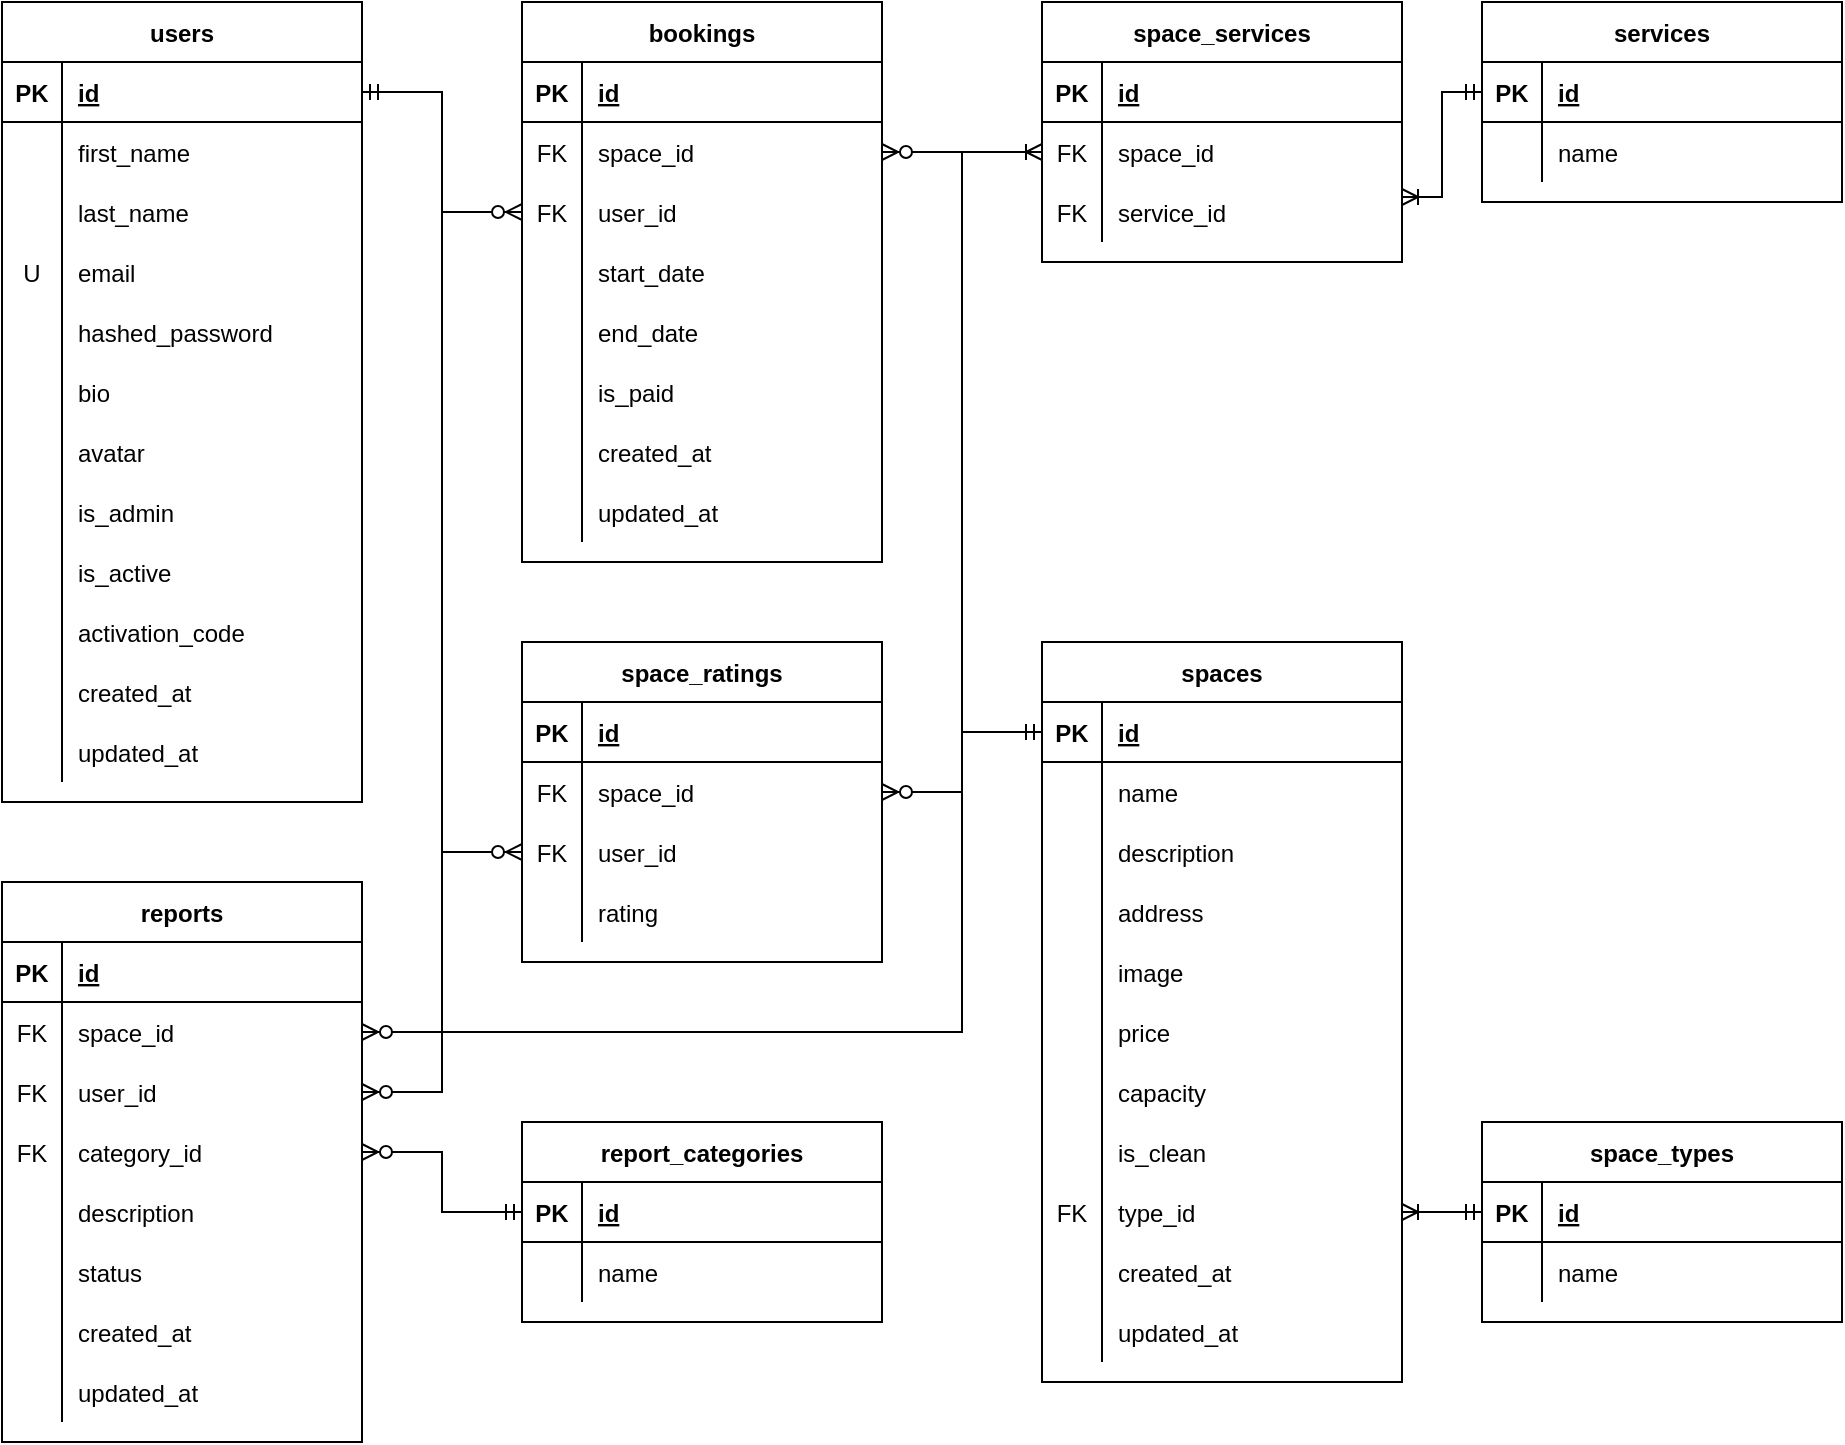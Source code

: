 <mxfile version="19.0.3" type="device"><diagram id="W8VwfFhUARO6W_YkyyQa" name="Page-1"><mxGraphModel dx="1807" dy="702" grid="0" gridSize="10" guides="1" tooltips="1" connect="1" arrows="1" fold="1" page="0" pageScale="1" pageWidth="827" pageHeight="1169" math="0" shadow="0"><root><mxCell id="0"/><mxCell id="1" parent="0"/><mxCell id="1G4AAWYp7uSMqjTAaEYT-1" value="users" style="shape=table;startSize=30;container=1;collapsible=1;childLayout=tableLayout;fixedRows=1;rowLines=0;fontStyle=1;align=center;resizeLast=1;" parent="1" vertex="1"><mxGeometry x="-140" width="180" height="400" as="geometry"/></mxCell><mxCell id="1G4AAWYp7uSMqjTAaEYT-2" value="" style="shape=tableRow;horizontal=0;startSize=0;swimlaneHead=0;swimlaneBody=0;fillColor=none;collapsible=0;dropTarget=0;points=[[0,0.5],[1,0.5]];portConstraint=eastwest;top=0;left=0;right=0;bottom=1;" parent="1G4AAWYp7uSMqjTAaEYT-1" vertex="1"><mxGeometry y="30" width="180" height="30" as="geometry"/></mxCell><mxCell id="1G4AAWYp7uSMqjTAaEYT-3" value="PK" style="shape=partialRectangle;connectable=0;fillColor=none;top=0;left=0;bottom=0;right=0;fontStyle=1;overflow=hidden;" parent="1G4AAWYp7uSMqjTAaEYT-2" vertex="1"><mxGeometry width="30" height="30" as="geometry"><mxRectangle width="30" height="30" as="alternateBounds"/></mxGeometry></mxCell><mxCell id="1G4AAWYp7uSMqjTAaEYT-4" value="id" style="shape=partialRectangle;connectable=0;fillColor=none;top=0;left=0;bottom=0;right=0;align=left;spacingLeft=6;fontStyle=5;overflow=hidden;" parent="1G4AAWYp7uSMqjTAaEYT-2" vertex="1"><mxGeometry x="30" width="150" height="30" as="geometry"><mxRectangle width="150" height="30" as="alternateBounds"/></mxGeometry></mxCell><mxCell id="1G4AAWYp7uSMqjTAaEYT-5" value="" style="shape=tableRow;horizontal=0;startSize=0;swimlaneHead=0;swimlaneBody=0;fillColor=none;collapsible=0;dropTarget=0;points=[[0,0.5],[1,0.5]];portConstraint=eastwest;top=0;left=0;right=0;bottom=0;" parent="1G4AAWYp7uSMqjTAaEYT-1" vertex="1"><mxGeometry y="60" width="180" height="30" as="geometry"/></mxCell><mxCell id="1G4AAWYp7uSMqjTAaEYT-6" value="" style="shape=partialRectangle;connectable=0;fillColor=none;top=0;left=0;bottom=0;right=0;editable=1;overflow=hidden;" parent="1G4AAWYp7uSMqjTAaEYT-5" vertex="1"><mxGeometry width="30" height="30" as="geometry"><mxRectangle width="30" height="30" as="alternateBounds"/></mxGeometry></mxCell><mxCell id="1G4AAWYp7uSMqjTAaEYT-7" value="first_name" style="shape=partialRectangle;connectable=0;fillColor=none;top=0;left=0;bottom=0;right=0;align=left;spacingLeft=6;overflow=hidden;" parent="1G4AAWYp7uSMqjTAaEYT-5" vertex="1"><mxGeometry x="30" width="150" height="30" as="geometry"><mxRectangle width="150" height="30" as="alternateBounds"/></mxGeometry></mxCell><mxCell id="1G4AAWYp7uSMqjTAaEYT-11" value="" style="shape=tableRow;horizontal=0;startSize=0;swimlaneHead=0;swimlaneBody=0;fillColor=none;collapsible=0;dropTarget=0;points=[[0,0.5],[1,0.5]];portConstraint=eastwest;top=0;left=0;right=0;bottom=0;" parent="1G4AAWYp7uSMqjTAaEYT-1" vertex="1"><mxGeometry y="90" width="180" height="30" as="geometry"/></mxCell><mxCell id="1G4AAWYp7uSMqjTAaEYT-12" value="" style="shape=partialRectangle;connectable=0;fillColor=none;top=0;left=0;bottom=0;right=0;editable=1;overflow=hidden;" parent="1G4AAWYp7uSMqjTAaEYT-11" vertex="1"><mxGeometry width="30" height="30" as="geometry"><mxRectangle width="30" height="30" as="alternateBounds"/></mxGeometry></mxCell><mxCell id="1G4AAWYp7uSMqjTAaEYT-13" value="last_name" style="shape=partialRectangle;connectable=0;fillColor=none;top=0;left=0;bottom=0;right=0;align=left;spacingLeft=6;overflow=hidden;" parent="1G4AAWYp7uSMqjTAaEYT-11" vertex="1"><mxGeometry x="30" width="150" height="30" as="geometry"><mxRectangle width="150" height="30" as="alternateBounds"/></mxGeometry></mxCell><mxCell id="1G4AAWYp7uSMqjTAaEYT-14" value="" style="shape=tableRow;horizontal=0;startSize=0;swimlaneHead=0;swimlaneBody=0;fillColor=none;collapsible=0;dropTarget=0;points=[[0,0.5],[1,0.5]];portConstraint=eastwest;top=0;left=0;right=0;bottom=0;" parent="1G4AAWYp7uSMqjTAaEYT-1" vertex="1"><mxGeometry y="120" width="180" height="30" as="geometry"/></mxCell><mxCell id="1G4AAWYp7uSMqjTAaEYT-15" value="U" style="shape=partialRectangle;connectable=0;fillColor=none;top=0;left=0;bottom=0;right=0;editable=1;overflow=hidden;" parent="1G4AAWYp7uSMqjTAaEYT-14" vertex="1"><mxGeometry width="30" height="30" as="geometry"><mxRectangle width="30" height="30" as="alternateBounds"/></mxGeometry></mxCell><mxCell id="1G4AAWYp7uSMqjTAaEYT-16" value="email" style="shape=partialRectangle;connectable=0;fillColor=none;top=0;left=0;bottom=0;right=0;align=left;spacingLeft=6;overflow=hidden;" parent="1G4AAWYp7uSMqjTAaEYT-14" vertex="1"><mxGeometry x="30" width="150" height="30" as="geometry"><mxRectangle width="150" height="30" as="alternateBounds"/></mxGeometry></mxCell><mxCell id="1G4AAWYp7uSMqjTAaEYT-17" value="" style="shape=tableRow;horizontal=0;startSize=0;swimlaneHead=0;swimlaneBody=0;fillColor=none;collapsible=0;dropTarget=0;points=[[0,0.5],[1,0.5]];portConstraint=eastwest;top=0;left=0;right=0;bottom=0;" parent="1G4AAWYp7uSMqjTAaEYT-1" vertex="1"><mxGeometry y="150" width="180" height="30" as="geometry"/></mxCell><mxCell id="1G4AAWYp7uSMqjTAaEYT-18" value="" style="shape=partialRectangle;connectable=0;fillColor=none;top=0;left=0;bottom=0;right=0;editable=1;overflow=hidden;" parent="1G4AAWYp7uSMqjTAaEYT-17" vertex="1"><mxGeometry width="30" height="30" as="geometry"><mxRectangle width="30" height="30" as="alternateBounds"/></mxGeometry></mxCell><mxCell id="1G4AAWYp7uSMqjTAaEYT-19" value="hashed_password" style="shape=partialRectangle;connectable=0;fillColor=none;top=0;left=0;bottom=0;right=0;align=left;spacingLeft=6;overflow=hidden;" parent="1G4AAWYp7uSMqjTAaEYT-17" vertex="1"><mxGeometry x="30" width="150" height="30" as="geometry"><mxRectangle width="150" height="30" as="alternateBounds"/></mxGeometry></mxCell><mxCell id="1G4AAWYp7uSMqjTAaEYT-20" value="" style="shape=tableRow;horizontal=0;startSize=0;swimlaneHead=0;swimlaneBody=0;fillColor=none;collapsible=0;dropTarget=0;points=[[0,0.5],[1,0.5]];portConstraint=eastwest;top=0;left=0;right=0;bottom=0;" parent="1G4AAWYp7uSMqjTAaEYT-1" vertex="1"><mxGeometry y="180" width="180" height="30" as="geometry"/></mxCell><mxCell id="1G4AAWYp7uSMqjTAaEYT-21" value="" style="shape=partialRectangle;connectable=0;fillColor=none;top=0;left=0;bottom=0;right=0;editable=1;overflow=hidden;" parent="1G4AAWYp7uSMqjTAaEYT-20" vertex="1"><mxGeometry width="30" height="30" as="geometry"><mxRectangle width="30" height="30" as="alternateBounds"/></mxGeometry></mxCell><mxCell id="1G4AAWYp7uSMqjTAaEYT-22" value="bio" style="shape=partialRectangle;connectable=0;fillColor=none;top=0;left=0;bottom=0;right=0;align=left;spacingLeft=6;overflow=hidden;" parent="1G4AAWYp7uSMqjTAaEYT-20" vertex="1"><mxGeometry x="30" width="150" height="30" as="geometry"><mxRectangle width="150" height="30" as="alternateBounds"/></mxGeometry></mxCell><mxCell id="1G4AAWYp7uSMqjTAaEYT-23" value="" style="shape=tableRow;horizontal=0;startSize=0;swimlaneHead=0;swimlaneBody=0;fillColor=none;collapsible=0;dropTarget=0;points=[[0,0.5],[1,0.5]];portConstraint=eastwest;top=0;left=0;right=0;bottom=0;" parent="1G4AAWYp7uSMqjTAaEYT-1" vertex="1"><mxGeometry y="210" width="180" height="30" as="geometry"/></mxCell><mxCell id="1G4AAWYp7uSMqjTAaEYT-24" value="" style="shape=partialRectangle;connectable=0;fillColor=none;top=0;left=0;bottom=0;right=0;editable=1;overflow=hidden;" parent="1G4AAWYp7uSMqjTAaEYT-23" vertex="1"><mxGeometry width="30" height="30" as="geometry"><mxRectangle width="30" height="30" as="alternateBounds"/></mxGeometry></mxCell><mxCell id="1G4AAWYp7uSMqjTAaEYT-25" value="avatar" style="shape=partialRectangle;connectable=0;fillColor=none;top=0;left=0;bottom=0;right=0;align=left;spacingLeft=6;overflow=hidden;" parent="1G4AAWYp7uSMqjTAaEYT-23" vertex="1"><mxGeometry x="30" width="150" height="30" as="geometry"><mxRectangle width="150" height="30" as="alternateBounds"/></mxGeometry></mxCell><mxCell id="1G4AAWYp7uSMqjTAaEYT-118" value="" style="shape=tableRow;horizontal=0;startSize=0;swimlaneHead=0;swimlaneBody=0;fillColor=none;collapsible=0;dropTarget=0;points=[[0,0.5],[1,0.5]];portConstraint=eastwest;top=0;left=0;right=0;bottom=0;" parent="1G4AAWYp7uSMqjTAaEYT-1" vertex="1"><mxGeometry y="240" width="180" height="30" as="geometry"/></mxCell><mxCell id="1G4AAWYp7uSMqjTAaEYT-119" value="" style="shape=partialRectangle;connectable=0;fillColor=none;top=0;left=0;bottom=0;right=0;editable=1;overflow=hidden;" parent="1G4AAWYp7uSMqjTAaEYT-118" vertex="1"><mxGeometry width="30" height="30" as="geometry"><mxRectangle width="30" height="30" as="alternateBounds"/></mxGeometry></mxCell><mxCell id="1G4AAWYp7uSMqjTAaEYT-120" value="is_admin" style="shape=partialRectangle;connectable=0;fillColor=none;top=0;left=0;bottom=0;right=0;align=left;spacingLeft=6;overflow=hidden;" parent="1G4AAWYp7uSMqjTAaEYT-118" vertex="1"><mxGeometry x="30" width="150" height="30" as="geometry"><mxRectangle width="150" height="30" as="alternateBounds"/></mxGeometry></mxCell><mxCell id="1G4AAWYp7uSMqjTAaEYT-121" value="" style="shape=tableRow;horizontal=0;startSize=0;swimlaneHead=0;swimlaneBody=0;fillColor=none;collapsible=0;dropTarget=0;points=[[0,0.5],[1,0.5]];portConstraint=eastwest;top=0;left=0;right=0;bottom=0;" parent="1G4AAWYp7uSMqjTAaEYT-1" vertex="1"><mxGeometry y="270" width="180" height="30" as="geometry"/></mxCell><mxCell id="1G4AAWYp7uSMqjTAaEYT-122" value="" style="shape=partialRectangle;connectable=0;fillColor=none;top=0;left=0;bottom=0;right=0;editable=1;overflow=hidden;" parent="1G4AAWYp7uSMqjTAaEYT-121" vertex="1"><mxGeometry width="30" height="30" as="geometry"><mxRectangle width="30" height="30" as="alternateBounds"/></mxGeometry></mxCell><mxCell id="1G4AAWYp7uSMqjTAaEYT-123" value="is_active" style="shape=partialRectangle;connectable=0;fillColor=none;top=0;left=0;bottom=0;right=0;align=left;spacingLeft=6;overflow=hidden;" parent="1G4AAWYp7uSMqjTAaEYT-121" vertex="1"><mxGeometry x="30" width="150" height="30" as="geometry"><mxRectangle width="150" height="30" as="alternateBounds"/></mxGeometry></mxCell><mxCell id="y5X-wG-_gIHncSsxzhuH-1" value="" style="shape=tableRow;horizontal=0;startSize=0;swimlaneHead=0;swimlaneBody=0;fillColor=none;collapsible=0;dropTarget=0;points=[[0,0.5],[1,0.5]];portConstraint=eastwest;top=0;left=0;right=0;bottom=0;" parent="1G4AAWYp7uSMqjTAaEYT-1" vertex="1"><mxGeometry y="300" width="180" height="30" as="geometry"/></mxCell><mxCell id="y5X-wG-_gIHncSsxzhuH-2" value="" style="shape=partialRectangle;connectable=0;fillColor=none;top=0;left=0;bottom=0;right=0;editable=1;overflow=hidden;" parent="y5X-wG-_gIHncSsxzhuH-1" vertex="1"><mxGeometry width="30" height="30" as="geometry"><mxRectangle width="30" height="30" as="alternateBounds"/></mxGeometry></mxCell><mxCell id="y5X-wG-_gIHncSsxzhuH-3" value="activation_code" style="shape=partialRectangle;connectable=0;fillColor=none;top=0;left=0;bottom=0;right=0;align=left;spacingLeft=6;overflow=hidden;" parent="y5X-wG-_gIHncSsxzhuH-1" vertex="1"><mxGeometry x="30" width="150" height="30" as="geometry"><mxRectangle width="150" height="30" as="alternateBounds"/></mxGeometry></mxCell><mxCell id="y5X-wG-_gIHncSsxzhuH-4" value="" style="shape=tableRow;horizontal=0;startSize=0;swimlaneHead=0;swimlaneBody=0;fillColor=none;collapsible=0;dropTarget=0;points=[[0,0.5],[1,0.5]];portConstraint=eastwest;top=0;left=0;right=0;bottom=0;" parent="1G4AAWYp7uSMqjTAaEYT-1" vertex="1"><mxGeometry y="330" width="180" height="30" as="geometry"/></mxCell><mxCell id="y5X-wG-_gIHncSsxzhuH-5" value="" style="shape=partialRectangle;connectable=0;fillColor=none;top=0;left=0;bottom=0;right=0;editable=1;overflow=hidden;" parent="y5X-wG-_gIHncSsxzhuH-4" vertex="1"><mxGeometry width="30" height="30" as="geometry"><mxRectangle width="30" height="30" as="alternateBounds"/></mxGeometry></mxCell><mxCell id="y5X-wG-_gIHncSsxzhuH-6" value="created_at" style="shape=partialRectangle;connectable=0;fillColor=none;top=0;left=0;bottom=0;right=0;align=left;spacingLeft=6;overflow=hidden;" parent="y5X-wG-_gIHncSsxzhuH-4" vertex="1"><mxGeometry x="30" width="150" height="30" as="geometry"><mxRectangle width="150" height="30" as="alternateBounds"/></mxGeometry></mxCell><mxCell id="y5X-wG-_gIHncSsxzhuH-7" value="" style="shape=tableRow;horizontal=0;startSize=0;swimlaneHead=0;swimlaneBody=0;fillColor=none;collapsible=0;dropTarget=0;points=[[0,0.5],[1,0.5]];portConstraint=eastwest;top=0;left=0;right=0;bottom=0;" parent="1G4AAWYp7uSMqjTAaEYT-1" vertex="1"><mxGeometry y="360" width="180" height="30" as="geometry"/></mxCell><mxCell id="y5X-wG-_gIHncSsxzhuH-8" value="" style="shape=partialRectangle;connectable=0;fillColor=none;top=0;left=0;bottom=0;right=0;editable=1;overflow=hidden;" parent="y5X-wG-_gIHncSsxzhuH-7" vertex="1"><mxGeometry width="30" height="30" as="geometry"><mxRectangle width="30" height="30" as="alternateBounds"/></mxGeometry></mxCell><mxCell id="y5X-wG-_gIHncSsxzhuH-9" value="updated_at" style="shape=partialRectangle;connectable=0;fillColor=none;top=0;left=0;bottom=0;right=0;align=left;spacingLeft=6;overflow=hidden;" parent="y5X-wG-_gIHncSsxzhuH-7" vertex="1"><mxGeometry x="30" width="150" height="30" as="geometry"><mxRectangle width="150" height="30" as="alternateBounds"/></mxGeometry></mxCell><mxCell id="1G4AAWYp7uSMqjTAaEYT-26" value="spaces" style="shape=table;startSize=30;container=1;collapsible=1;childLayout=tableLayout;fixedRows=1;rowLines=0;fontStyle=1;align=center;resizeLast=1;" parent="1" vertex="1"><mxGeometry x="380" y="320" width="180" height="370" as="geometry"/></mxCell><mxCell id="1G4AAWYp7uSMqjTAaEYT-27" value="" style="shape=tableRow;horizontal=0;startSize=0;swimlaneHead=0;swimlaneBody=0;fillColor=none;collapsible=0;dropTarget=0;points=[[0,0.5],[1,0.5]];portConstraint=eastwest;top=0;left=0;right=0;bottom=1;" parent="1G4AAWYp7uSMqjTAaEYT-26" vertex="1"><mxGeometry y="30" width="180" height="30" as="geometry"/></mxCell><mxCell id="1G4AAWYp7uSMqjTAaEYT-28" value="PK" style="shape=partialRectangle;connectable=0;fillColor=none;top=0;left=0;bottom=0;right=0;fontStyle=1;overflow=hidden;" parent="1G4AAWYp7uSMqjTAaEYT-27" vertex="1"><mxGeometry width="30" height="30" as="geometry"><mxRectangle width="30" height="30" as="alternateBounds"/></mxGeometry></mxCell><mxCell id="1G4AAWYp7uSMqjTAaEYT-29" value="id" style="shape=partialRectangle;connectable=0;fillColor=none;top=0;left=0;bottom=0;right=0;align=left;spacingLeft=6;fontStyle=5;overflow=hidden;" parent="1G4AAWYp7uSMqjTAaEYT-27" vertex="1"><mxGeometry x="30" width="150" height="30" as="geometry"><mxRectangle width="150" height="30" as="alternateBounds"/></mxGeometry></mxCell><mxCell id="1G4AAWYp7uSMqjTAaEYT-30" value="" style="shape=tableRow;horizontal=0;startSize=0;swimlaneHead=0;swimlaneBody=0;fillColor=none;collapsible=0;dropTarget=0;points=[[0,0.5],[1,0.5]];portConstraint=eastwest;top=0;left=0;right=0;bottom=0;" parent="1G4AAWYp7uSMqjTAaEYT-26" vertex="1"><mxGeometry y="60" width="180" height="30" as="geometry"/></mxCell><mxCell id="1G4AAWYp7uSMqjTAaEYT-31" value="" style="shape=partialRectangle;connectable=0;fillColor=none;top=0;left=0;bottom=0;right=0;editable=1;overflow=hidden;" parent="1G4AAWYp7uSMqjTAaEYT-30" vertex="1"><mxGeometry width="30" height="30" as="geometry"><mxRectangle width="30" height="30" as="alternateBounds"/></mxGeometry></mxCell><mxCell id="1G4AAWYp7uSMqjTAaEYT-32" value="name" style="shape=partialRectangle;connectable=0;fillColor=none;top=0;left=0;bottom=0;right=0;align=left;spacingLeft=6;overflow=hidden;" parent="1G4AAWYp7uSMqjTAaEYT-30" vertex="1"><mxGeometry x="30" width="150" height="30" as="geometry"><mxRectangle width="150" height="30" as="alternateBounds"/></mxGeometry></mxCell><mxCell id="1G4AAWYp7uSMqjTAaEYT-127" value="" style="shape=tableRow;horizontal=0;startSize=0;swimlaneHead=0;swimlaneBody=0;fillColor=none;collapsible=0;dropTarget=0;points=[[0,0.5],[1,0.5]];portConstraint=eastwest;top=0;left=0;right=0;bottom=0;" parent="1G4AAWYp7uSMqjTAaEYT-26" vertex="1"><mxGeometry y="90" width="180" height="30" as="geometry"/></mxCell><mxCell id="1G4AAWYp7uSMqjTAaEYT-128" value="" style="shape=partialRectangle;connectable=0;fillColor=none;top=0;left=0;bottom=0;right=0;editable=1;overflow=hidden;" parent="1G4AAWYp7uSMqjTAaEYT-127" vertex="1"><mxGeometry width="30" height="30" as="geometry"><mxRectangle width="30" height="30" as="alternateBounds"/></mxGeometry></mxCell><mxCell id="1G4AAWYp7uSMqjTAaEYT-129" value="description" style="shape=partialRectangle;connectable=0;fillColor=none;top=0;left=0;bottom=0;right=0;align=left;spacingLeft=6;overflow=hidden;" parent="1G4AAWYp7uSMqjTAaEYT-127" vertex="1"><mxGeometry x="30" width="150" height="30" as="geometry"><mxRectangle width="150" height="30" as="alternateBounds"/></mxGeometry></mxCell><mxCell id="1G4AAWYp7uSMqjTAaEYT-33" value="" style="shape=tableRow;horizontal=0;startSize=0;swimlaneHead=0;swimlaneBody=0;fillColor=none;collapsible=0;dropTarget=0;points=[[0,0.5],[1,0.5]];portConstraint=eastwest;top=0;left=0;right=0;bottom=0;" parent="1G4AAWYp7uSMqjTAaEYT-26" vertex="1"><mxGeometry y="120" width="180" height="30" as="geometry"/></mxCell><mxCell id="1G4AAWYp7uSMqjTAaEYT-34" value="" style="shape=partialRectangle;connectable=0;fillColor=none;top=0;left=0;bottom=0;right=0;editable=1;overflow=hidden;" parent="1G4AAWYp7uSMqjTAaEYT-33" vertex="1"><mxGeometry width="30" height="30" as="geometry"><mxRectangle width="30" height="30" as="alternateBounds"/></mxGeometry></mxCell><mxCell id="1G4AAWYp7uSMqjTAaEYT-35" value="address" style="shape=partialRectangle;connectable=0;fillColor=none;top=0;left=0;bottom=0;right=0;align=left;spacingLeft=6;overflow=hidden;" parent="1G4AAWYp7uSMqjTAaEYT-33" vertex="1"><mxGeometry x="30" width="150" height="30" as="geometry"><mxRectangle width="150" height="30" as="alternateBounds"/></mxGeometry></mxCell><mxCell id="1G4AAWYp7uSMqjTAaEYT-130" value="" style="shape=tableRow;horizontal=0;startSize=0;swimlaneHead=0;swimlaneBody=0;fillColor=none;collapsible=0;dropTarget=0;points=[[0,0.5],[1,0.5]];portConstraint=eastwest;top=0;left=0;right=0;bottom=0;" parent="1G4AAWYp7uSMqjTAaEYT-26" vertex="1"><mxGeometry y="150" width="180" height="30" as="geometry"/></mxCell><mxCell id="1G4AAWYp7uSMqjTAaEYT-131" value="" style="shape=partialRectangle;connectable=0;fillColor=none;top=0;left=0;bottom=0;right=0;editable=1;overflow=hidden;" parent="1G4AAWYp7uSMqjTAaEYT-130" vertex="1"><mxGeometry width="30" height="30" as="geometry"><mxRectangle width="30" height="30" as="alternateBounds"/></mxGeometry></mxCell><mxCell id="1G4AAWYp7uSMqjTAaEYT-132" value="image" style="shape=partialRectangle;connectable=0;fillColor=none;top=0;left=0;bottom=0;right=0;align=left;spacingLeft=6;overflow=hidden;" parent="1G4AAWYp7uSMqjTAaEYT-130" vertex="1"><mxGeometry x="30" width="150" height="30" as="geometry"><mxRectangle width="150" height="30" as="alternateBounds"/></mxGeometry></mxCell><mxCell id="1G4AAWYp7uSMqjTAaEYT-139" value="" style="shape=tableRow;horizontal=0;startSize=0;swimlaneHead=0;swimlaneBody=0;fillColor=none;collapsible=0;dropTarget=0;points=[[0,0.5],[1,0.5]];portConstraint=eastwest;top=0;left=0;right=0;bottom=0;" parent="1G4AAWYp7uSMqjTAaEYT-26" vertex="1"><mxGeometry y="180" width="180" height="30" as="geometry"/></mxCell><mxCell id="1G4AAWYp7uSMqjTAaEYT-140" value="" style="shape=partialRectangle;connectable=0;fillColor=none;top=0;left=0;bottom=0;right=0;editable=1;overflow=hidden;" parent="1G4AAWYp7uSMqjTAaEYT-139" vertex="1"><mxGeometry width="30" height="30" as="geometry"><mxRectangle width="30" height="30" as="alternateBounds"/></mxGeometry></mxCell><mxCell id="1G4AAWYp7uSMqjTAaEYT-141" value="price" style="shape=partialRectangle;connectable=0;fillColor=none;top=0;left=0;bottom=0;right=0;align=left;spacingLeft=6;overflow=hidden;" parent="1G4AAWYp7uSMqjTAaEYT-139" vertex="1"><mxGeometry x="30" width="150" height="30" as="geometry"><mxRectangle width="150" height="30" as="alternateBounds"/></mxGeometry></mxCell><mxCell id="1G4AAWYp7uSMqjTAaEYT-142" value="" style="shape=tableRow;horizontal=0;startSize=0;swimlaneHead=0;swimlaneBody=0;fillColor=none;collapsible=0;dropTarget=0;points=[[0,0.5],[1,0.5]];portConstraint=eastwest;top=0;left=0;right=0;bottom=0;" parent="1G4AAWYp7uSMqjTAaEYT-26" vertex="1"><mxGeometry y="210" width="180" height="30" as="geometry"/></mxCell><mxCell id="1G4AAWYp7uSMqjTAaEYT-143" value="" style="shape=partialRectangle;connectable=0;fillColor=none;top=0;left=0;bottom=0;right=0;editable=1;overflow=hidden;" parent="1G4AAWYp7uSMqjTAaEYT-142" vertex="1"><mxGeometry width="30" height="30" as="geometry"><mxRectangle width="30" height="30" as="alternateBounds"/></mxGeometry></mxCell><mxCell id="1G4AAWYp7uSMqjTAaEYT-144" value="capacity" style="shape=partialRectangle;connectable=0;fillColor=none;top=0;left=0;bottom=0;right=0;align=left;spacingLeft=6;overflow=hidden;" parent="1G4AAWYp7uSMqjTAaEYT-142" vertex="1"><mxGeometry x="30" width="150" height="30" as="geometry"><mxRectangle width="150" height="30" as="alternateBounds"/></mxGeometry></mxCell><mxCell id="1G4AAWYp7uSMqjTAaEYT-39" value="" style="shape=tableRow;horizontal=0;startSize=0;swimlaneHead=0;swimlaneBody=0;fillColor=none;collapsible=0;dropTarget=0;points=[[0,0.5],[1,0.5]];portConstraint=eastwest;top=0;left=0;right=0;bottom=0;" parent="1G4AAWYp7uSMqjTAaEYT-26" vertex="1"><mxGeometry y="240" width="180" height="30" as="geometry"/></mxCell><mxCell id="1G4AAWYp7uSMqjTAaEYT-40" value="" style="shape=partialRectangle;connectable=0;fillColor=none;top=0;left=0;bottom=0;right=0;editable=1;overflow=hidden;" parent="1G4AAWYp7uSMqjTAaEYT-39" vertex="1"><mxGeometry width="30" height="30" as="geometry"><mxRectangle width="30" height="30" as="alternateBounds"/></mxGeometry></mxCell><mxCell id="1G4AAWYp7uSMqjTAaEYT-41" value="is_clean" style="shape=partialRectangle;connectable=0;fillColor=none;top=0;left=0;bottom=0;right=0;align=left;spacingLeft=6;overflow=hidden;" parent="1G4AAWYp7uSMqjTAaEYT-39" vertex="1"><mxGeometry x="30" width="150" height="30" as="geometry"><mxRectangle width="150" height="30" as="alternateBounds"/></mxGeometry></mxCell><mxCell id="y5X-wG-_gIHncSsxzhuH-82" value="" style="shape=tableRow;horizontal=0;startSize=0;swimlaneHead=0;swimlaneBody=0;fillColor=none;collapsible=0;dropTarget=0;points=[[0,0.5],[1,0.5]];portConstraint=eastwest;top=0;left=0;right=0;bottom=0;" parent="1G4AAWYp7uSMqjTAaEYT-26" vertex="1"><mxGeometry y="270" width="180" height="30" as="geometry"/></mxCell><mxCell id="y5X-wG-_gIHncSsxzhuH-83" value="FK" style="shape=partialRectangle;connectable=0;fillColor=none;top=0;left=0;bottom=0;right=0;fontStyle=0;overflow=hidden;" parent="y5X-wG-_gIHncSsxzhuH-82" vertex="1"><mxGeometry width="30" height="30" as="geometry"><mxRectangle width="30" height="30" as="alternateBounds"/></mxGeometry></mxCell><mxCell id="y5X-wG-_gIHncSsxzhuH-84" value="type_id" style="shape=partialRectangle;connectable=0;fillColor=none;top=0;left=0;bottom=0;right=0;align=left;spacingLeft=6;fontStyle=0;overflow=hidden;" parent="y5X-wG-_gIHncSsxzhuH-82" vertex="1"><mxGeometry x="30" width="150" height="30" as="geometry"><mxRectangle width="150" height="30" as="alternateBounds"/></mxGeometry></mxCell><mxCell id="1G4AAWYp7uSMqjTAaEYT-133" value="" style="shape=tableRow;horizontal=0;startSize=0;swimlaneHead=0;swimlaneBody=0;fillColor=none;collapsible=0;dropTarget=0;points=[[0,0.5],[1,0.5]];portConstraint=eastwest;top=0;left=0;right=0;bottom=0;" parent="1G4AAWYp7uSMqjTAaEYT-26" vertex="1"><mxGeometry y="300" width="180" height="30" as="geometry"/></mxCell><mxCell id="1G4AAWYp7uSMqjTAaEYT-134" value="" style="shape=partialRectangle;connectable=0;fillColor=none;top=0;left=0;bottom=0;right=0;editable=1;overflow=hidden;" parent="1G4AAWYp7uSMqjTAaEYT-133" vertex="1"><mxGeometry width="30" height="30" as="geometry"><mxRectangle width="30" height="30" as="alternateBounds"/></mxGeometry></mxCell><mxCell id="1G4AAWYp7uSMqjTAaEYT-135" value="created_at" style="shape=partialRectangle;connectable=0;fillColor=none;top=0;left=0;bottom=0;right=0;align=left;spacingLeft=6;overflow=hidden;" parent="1G4AAWYp7uSMqjTAaEYT-133" vertex="1"><mxGeometry x="30" width="150" height="30" as="geometry"><mxRectangle width="150" height="30" as="alternateBounds"/></mxGeometry></mxCell><mxCell id="1G4AAWYp7uSMqjTAaEYT-136" value="" style="shape=tableRow;horizontal=0;startSize=0;swimlaneHead=0;swimlaneBody=0;fillColor=none;collapsible=0;dropTarget=0;points=[[0,0.5],[1,0.5]];portConstraint=eastwest;top=0;left=0;right=0;bottom=0;" parent="1G4AAWYp7uSMqjTAaEYT-26" vertex="1"><mxGeometry y="330" width="180" height="30" as="geometry"/></mxCell><mxCell id="1G4AAWYp7uSMqjTAaEYT-137" value="" style="shape=partialRectangle;connectable=0;fillColor=none;top=0;left=0;bottom=0;right=0;editable=1;overflow=hidden;" parent="1G4AAWYp7uSMqjTAaEYT-136" vertex="1"><mxGeometry width="30" height="30" as="geometry"><mxRectangle width="30" height="30" as="alternateBounds"/></mxGeometry></mxCell><mxCell id="1G4AAWYp7uSMqjTAaEYT-138" value="updated_at" style="shape=partialRectangle;connectable=0;fillColor=none;top=0;left=0;bottom=0;right=0;align=left;spacingLeft=6;overflow=hidden;" parent="1G4AAWYp7uSMqjTAaEYT-136" vertex="1"><mxGeometry x="30" width="150" height="30" as="geometry"><mxRectangle width="150" height="30" as="alternateBounds"/></mxGeometry></mxCell><mxCell id="1G4AAWYp7uSMqjTAaEYT-48" value="bookings" style="shape=table;startSize=30;container=1;collapsible=1;childLayout=tableLayout;fixedRows=1;rowLines=0;fontStyle=1;align=center;resizeLast=1;" parent="1" vertex="1"><mxGeometry x="120" width="180" height="280" as="geometry"/></mxCell><mxCell id="1G4AAWYp7uSMqjTAaEYT-49" value="" style="shape=tableRow;horizontal=0;startSize=0;swimlaneHead=0;swimlaneBody=0;fillColor=none;collapsible=0;dropTarget=0;points=[[0,0.5],[1,0.5]];portConstraint=eastwest;top=0;left=0;right=0;bottom=1;" parent="1G4AAWYp7uSMqjTAaEYT-48" vertex="1"><mxGeometry y="30" width="180" height="30" as="geometry"/></mxCell><mxCell id="1G4AAWYp7uSMqjTAaEYT-50" value="PK" style="shape=partialRectangle;connectable=0;fillColor=none;top=0;left=0;bottom=0;right=0;fontStyle=1;overflow=hidden;" parent="1G4AAWYp7uSMqjTAaEYT-49" vertex="1"><mxGeometry width="30" height="30" as="geometry"><mxRectangle width="30" height="30" as="alternateBounds"/></mxGeometry></mxCell><mxCell id="1G4AAWYp7uSMqjTAaEYT-51" value="id" style="shape=partialRectangle;connectable=0;fillColor=none;top=0;left=0;bottom=0;right=0;align=left;spacingLeft=6;fontStyle=5;overflow=hidden;" parent="1G4AAWYp7uSMqjTAaEYT-49" vertex="1"><mxGeometry x="30" width="150" height="30" as="geometry"><mxRectangle width="150" height="30" as="alternateBounds"/></mxGeometry></mxCell><mxCell id="y5X-wG-_gIHncSsxzhuH-16" value="" style="shape=tableRow;horizontal=0;startSize=0;swimlaneHead=0;swimlaneBody=0;fillColor=none;collapsible=0;dropTarget=0;points=[[0,0.5],[1,0.5]];portConstraint=eastwest;top=0;left=0;right=0;bottom=0;" parent="1G4AAWYp7uSMqjTAaEYT-48" vertex="1"><mxGeometry y="60" width="180" height="30" as="geometry"/></mxCell><mxCell id="y5X-wG-_gIHncSsxzhuH-17" value="FK" style="shape=partialRectangle;connectable=0;fillColor=none;top=0;left=0;bottom=0;right=0;fontStyle=0;overflow=hidden;" parent="y5X-wG-_gIHncSsxzhuH-16" vertex="1"><mxGeometry width="30" height="30" as="geometry"><mxRectangle width="30" height="30" as="alternateBounds"/></mxGeometry></mxCell><mxCell id="y5X-wG-_gIHncSsxzhuH-18" value="space_id" style="shape=partialRectangle;connectable=0;fillColor=none;top=0;left=0;bottom=0;right=0;align=left;spacingLeft=6;fontStyle=0;overflow=hidden;" parent="y5X-wG-_gIHncSsxzhuH-16" vertex="1"><mxGeometry x="30" width="150" height="30" as="geometry"><mxRectangle width="150" height="30" as="alternateBounds"/></mxGeometry></mxCell><mxCell id="y5X-wG-_gIHncSsxzhuH-19" value="" style="shape=tableRow;horizontal=0;startSize=0;swimlaneHead=0;swimlaneBody=0;fillColor=none;collapsible=0;dropTarget=0;points=[[0,0.5],[1,0.5]];portConstraint=eastwest;top=0;left=0;right=0;bottom=0;" parent="1G4AAWYp7uSMqjTAaEYT-48" vertex="1"><mxGeometry y="90" width="180" height="30" as="geometry"/></mxCell><mxCell id="y5X-wG-_gIHncSsxzhuH-20" value="FK" style="shape=partialRectangle;connectable=0;fillColor=none;top=0;left=0;bottom=0;right=0;fontStyle=0;overflow=hidden;" parent="y5X-wG-_gIHncSsxzhuH-19" vertex="1"><mxGeometry width="30" height="30" as="geometry"><mxRectangle width="30" height="30" as="alternateBounds"/></mxGeometry></mxCell><mxCell id="y5X-wG-_gIHncSsxzhuH-21" value="user_id" style="shape=partialRectangle;connectable=0;fillColor=none;top=0;left=0;bottom=0;right=0;align=left;spacingLeft=6;fontStyle=0;overflow=hidden;" parent="y5X-wG-_gIHncSsxzhuH-19" vertex="1"><mxGeometry x="30" width="150" height="30" as="geometry"><mxRectangle width="150" height="30" as="alternateBounds"/></mxGeometry></mxCell><mxCell id="1G4AAWYp7uSMqjTAaEYT-194" value="" style="shape=tableRow;horizontal=0;startSize=0;swimlaneHead=0;swimlaneBody=0;fillColor=none;collapsible=0;dropTarget=0;points=[[0,0.5],[1,0.5]];portConstraint=eastwest;top=0;left=0;right=0;bottom=0;" parent="1G4AAWYp7uSMqjTAaEYT-48" vertex="1"><mxGeometry y="120" width="180" height="30" as="geometry"/></mxCell><mxCell id="1G4AAWYp7uSMqjTAaEYT-195" value="" style="shape=partialRectangle;connectable=0;fillColor=none;top=0;left=0;bottom=0;right=0;editable=1;overflow=hidden;" parent="1G4AAWYp7uSMqjTAaEYT-194" vertex="1"><mxGeometry width="30" height="30" as="geometry"><mxRectangle width="30" height="30" as="alternateBounds"/></mxGeometry></mxCell><mxCell id="1G4AAWYp7uSMqjTAaEYT-196" value="start_date" style="shape=partialRectangle;connectable=0;fillColor=none;top=0;left=0;bottom=0;right=0;align=left;spacingLeft=6;overflow=hidden;" parent="1G4AAWYp7uSMqjTAaEYT-194" vertex="1"><mxGeometry x="30" width="150" height="30" as="geometry"><mxRectangle width="150" height="30" as="alternateBounds"/></mxGeometry></mxCell><mxCell id="1G4AAWYp7uSMqjTAaEYT-171" value="" style="shape=tableRow;horizontal=0;startSize=0;swimlaneHead=0;swimlaneBody=0;fillColor=none;collapsible=0;dropTarget=0;points=[[0,0.5],[1,0.5]];portConstraint=eastwest;top=0;left=0;right=0;bottom=0;" parent="1G4AAWYp7uSMqjTAaEYT-48" vertex="1"><mxGeometry y="150" width="180" height="30" as="geometry"/></mxCell><mxCell id="1G4AAWYp7uSMqjTAaEYT-172" value="" style="shape=partialRectangle;connectable=0;fillColor=none;top=0;left=0;bottom=0;right=0;editable=1;overflow=hidden;" parent="1G4AAWYp7uSMqjTAaEYT-171" vertex="1"><mxGeometry width="30" height="30" as="geometry"><mxRectangle width="30" height="30" as="alternateBounds"/></mxGeometry></mxCell><mxCell id="1G4AAWYp7uSMqjTAaEYT-173" value="end_date" style="shape=partialRectangle;connectable=0;fillColor=none;top=0;left=0;bottom=0;right=0;align=left;spacingLeft=6;overflow=hidden;" parent="1G4AAWYp7uSMqjTAaEYT-171" vertex="1"><mxGeometry x="30" width="150" height="30" as="geometry"><mxRectangle width="150" height="30" as="alternateBounds"/></mxGeometry></mxCell><mxCell id="1G4AAWYp7uSMqjTAaEYT-174" value="" style="shape=tableRow;horizontal=0;startSize=0;swimlaneHead=0;swimlaneBody=0;fillColor=none;collapsible=0;dropTarget=0;points=[[0,0.5],[1,0.5]];portConstraint=eastwest;top=0;left=0;right=0;bottom=0;" parent="1G4AAWYp7uSMqjTAaEYT-48" vertex="1"><mxGeometry y="180" width="180" height="30" as="geometry"/></mxCell><mxCell id="1G4AAWYp7uSMqjTAaEYT-175" value="" style="shape=partialRectangle;connectable=0;fillColor=none;top=0;left=0;bottom=0;right=0;editable=1;overflow=hidden;" parent="1G4AAWYp7uSMqjTAaEYT-174" vertex="1"><mxGeometry width="30" height="30" as="geometry"><mxRectangle width="30" height="30" as="alternateBounds"/></mxGeometry></mxCell><mxCell id="1G4AAWYp7uSMqjTAaEYT-176" value="is_paid" style="shape=partialRectangle;connectable=0;fillColor=none;top=0;left=0;bottom=0;right=0;align=left;spacingLeft=6;overflow=hidden;" parent="1G4AAWYp7uSMqjTAaEYT-174" vertex="1"><mxGeometry x="30" width="150" height="30" as="geometry"><mxRectangle width="150" height="30" as="alternateBounds"/></mxGeometry></mxCell><mxCell id="y5X-wG-_gIHncSsxzhuH-10" value="" style="shape=tableRow;horizontal=0;startSize=0;swimlaneHead=0;swimlaneBody=0;fillColor=none;collapsible=0;dropTarget=0;points=[[0,0.5],[1,0.5]];portConstraint=eastwest;top=0;left=0;right=0;bottom=0;" parent="1G4AAWYp7uSMqjTAaEYT-48" vertex="1"><mxGeometry y="210" width="180" height="30" as="geometry"/></mxCell><mxCell id="y5X-wG-_gIHncSsxzhuH-11" value="" style="shape=partialRectangle;connectable=0;fillColor=none;top=0;left=0;bottom=0;right=0;editable=1;overflow=hidden;" parent="y5X-wG-_gIHncSsxzhuH-10" vertex="1"><mxGeometry width="30" height="30" as="geometry"><mxRectangle width="30" height="30" as="alternateBounds"/></mxGeometry></mxCell><mxCell id="y5X-wG-_gIHncSsxzhuH-12" value="created_at" style="shape=partialRectangle;connectable=0;fillColor=none;top=0;left=0;bottom=0;right=0;align=left;spacingLeft=6;overflow=hidden;" parent="y5X-wG-_gIHncSsxzhuH-10" vertex="1"><mxGeometry x="30" width="150" height="30" as="geometry"><mxRectangle width="150" height="30" as="alternateBounds"/></mxGeometry></mxCell><mxCell id="y5X-wG-_gIHncSsxzhuH-13" value="" style="shape=tableRow;horizontal=0;startSize=0;swimlaneHead=0;swimlaneBody=0;fillColor=none;collapsible=0;dropTarget=0;points=[[0,0.5],[1,0.5]];portConstraint=eastwest;top=0;left=0;right=0;bottom=0;" parent="1G4AAWYp7uSMqjTAaEYT-48" vertex="1"><mxGeometry y="240" width="180" height="30" as="geometry"/></mxCell><mxCell id="y5X-wG-_gIHncSsxzhuH-14" value="" style="shape=partialRectangle;connectable=0;fillColor=none;top=0;left=0;bottom=0;right=0;editable=1;overflow=hidden;" parent="y5X-wG-_gIHncSsxzhuH-13" vertex="1"><mxGeometry width="30" height="30" as="geometry"><mxRectangle width="30" height="30" as="alternateBounds"/></mxGeometry></mxCell><mxCell id="y5X-wG-_gIHncSsxzhuH-15" value="updated_at" style="shape=partialRectangle;connectable=0;fillColor=none;top=0;left=0;bottom=0;right=0;align=left;spacingLeft=6;overflow=hidden;" parent="y5X-wG-_gIHncSsxzhuH-13" vertex="1"><mxGeometry x="30" width="150" height="30" as="geometry"><mxRectangle width="150" height="30" as="alternateBounds"/></mxGeometry></mxCell><mxCell id="1G4AAWYp7uSMqjTAaEYT-68" value="reports" style="shape=table;startSize=30;container=1;collapsible=1;childLayout=tableLayout;fixedRows=1;rowLines=0;fontStyle=1;align=center;resizeLast=1;" parent="1" vertex="1"><mxGeometry x="-140" y="440" width="180" height="280" as="geometry"/></mxCell><mxCell id="1G4AAWYp7uSMqjTAaEYT-69" value="" style="shape=tableRow;horizontal=0;startSize=0;swimlaneHead=0;swimlaneBody=0;fillColor=none;collapsible=0;dropTarget=0;points=[[0,0.5],[1,0.5]];portConstraint=eastwest;top=0;left=0;right=0;bottom=1;" parent="1G4AAWYp7uSMqjTAaEYT-68" vertex="1"><mxGeometry y="30" width="180" height="30" as="geometry"/></mxCell><mxCell id="1G4AAWYp7uSMqjTAaEYT-70" value="PK" style="shape=partialRectangle;connectable=0;fillColor=none;top=0;left=0;bottom=0;right=0;fontStyle=1;overflow=hidden;" parent="1G4AAWYp7uSMqjTAaEYT-69" vertex="1"><mxGeometry width="30" height="30" as="geometry"><mxRectangle width="30" height="30" as="alternateBounds"/></mxGeometry></mxCell><mxCell id="1G4AAWYp7uSMqjTAaEYT-71" value="id" style="shape=partialRectangle;connectable=0;fillColor=none;top=0;left=0;bottom=0;right=0;align=left;spacingLeft=6;fontStyle=5;overflow=hidden;" parent="1G4AAWYp7uSMqjTAaEYT-69" vertex="1"><mxGeometry x="30" width="150" height="30" as="geometry"><mxRectangle width="150" height="30" as="alternateBounds"/></mxGeometry></mxCell><mxCell id="1G4AAWYp7uSMqjTAaEYT-81" value="" style="shape=tableRow;horizontal=0;startSize=0;swimlaneHead=0;swimlaneBody=0;fillColor=none;collapsible=0;dropTarget=0;points=[[0,0.5],[1,0.5]];portConstraint=eastwest;top=0;left=0;right=0;bottom=0;" parent="1G4AAWYp7uSMqjTAaEYT-68" vertex="1"><mxGeometry y="60" width="180" height="30" as="geometry"/></mxCell><mxCell id="1G4AAWYp7uSMqjTAaEYT-82" value="FK" style="shape=partialRectangle;connectable=0;fillColor=none;top=0;left=0;bottom=0;right=0;fontStyle=0;overflow=hidden;" parent="1G4AAWYp7uSMqjTAaEYT-81" vertex="1"><mxGeometry width="30" height="30" as="geometry"><mxRectangle width="30" height="30" as="alternateBounds"/></mxGeometry></mxCell><mxCell id="1G4AAWYp7uSMqjTAaEYT-83" value="space_id" style="shape=partialRectangle;connectable=0;fillColor=none;top=0;left=0;bottom=0;right=0;align=left;spacingLeft=6;fontStyle=0;overflow=hidden;" parent="1G4AAWYp7uSMqjTAaEYT-81" vertex="1"><mxGeometry x="30" width="150" height="30" as="geometry"><mxRectangle width="150" height="30" as="alternateBounds"/></mxGeometry></mxCell><mxCell id="y5X-wG-_gIHncSsxzhuH-25" value="" style="shape=tableRow;horizontal=0;startSize=0;swimlaneHead=0;swimlaneBody=0;fillColor=none;collapsible=0;dropTarget=0;points=[[0,0.5],[1,0.5]];portConstraint=eastwest;top=0;left=0;right=0;bottom=0;" parent="1G4AAWYp7uSMqjTAaEYT-68" vertex="1"><mxGeometry y="90" width="180" height="30" as="geometry"/></mxCell><mxCell id="y5X-wG-_gIHncSsxzhuH-26" value="FK" style="shape=partialRectangle;connectable=0;fillColor=none;top=0;left=0;bottom=0;right=0;fontStyle=0;overflow=hidden;" parent="y5X-wG-_gIHncSsxzhuH-25" vertex="1"><mxGeometry width="30" height="30" as="geometry"><mxRectangle width="30" height="30" as="alternateBounds"/></mxGeometry></mxCell><mxCell id="y5X-wG-_gIHncSsxzhuH-27" value="user_id" style="shape=partialRectangle;connectable=0;fillColor=none;top=0;left=0;bottom=0;right=0;align=left;spacingLeft=6;fontStyle=0;overflow=hidden;" parent="y5X-wG-_gIHncSsxzhuH-25" vertex="1"><mxGeometry x="30" width="150" height="30" as="geometry"><mxRectangle width="150" height="30" as="alternateBounds"/></mxGeometry></mxCell><mxCell id="y5X-wG-_gIHncSsxzhuH-28" value="" style="shape=tableRow;horizontal=0;startSize=0;swimlaneHead=0;swimlaneBody=0;fillColor=none;collapsible=0;dropTarget=0;points=[[0,0.5],[1,0.5]];portConstraint=eastwest;top=0;left=0;right=0;bottom=0;" parent="1G4AAWYp7uSMqjTAaEYT-68" vertex="1"><mxGeometry y="120" width="180" height="30" as="geometry"/></mxCell><mxCell id="y5X-wG-_gIHncSsxzhuH-29" value="FK" style="shape=partialRectangle;connectable=0;fillColor=none;top=0;left=0;bottom=0;right=0;fontStyle=0;overflow=hidden;" parent="y5X-wG-_gIHncSsxzhuH-28" vertex="1"><mxGeometry width="30" height="30" as="geometry"><mxRectangle width="30" height="30" as="alternateBounds"/></mxGeometry></mxCell><mxCell id="y5X-wG-_gIHncSsxzhuH-30" value="category_id" style="shape=partialRectangle;connectable=0;fillColor=none;top=0;left=0;bottom=0;right=0;align=left;spacingLeft=6;fontStyle=0;overflow=hidden;" parent="y5X-wG-_gIHncSsxzhuH-28" vertex="1"><mxGeometry x="30" width="150" height="30" as="geometry"><mxRectangle width="150" height="30" as="alternateBounds"/></mxGeometry></mxCell><mxCell id="1G4AAWYp7uSMqjTAaEYT-75" value="" style="shape=tableRow;horizontal=0;startSize=0;swimlaneHead=0;swimlaneBody=0;fillColor=none;collapsible=0;dropTarget=0;points=[[0,0.5],[1,0.5]];portConstraint=eastwest;top=0;left=0;right=0;bottom=0;" parent="1G4AAWYp7uSMqjTAaEYT-68" vertex="1"><mxGeometry y="150" width="180" height="30" as="geometry"/></mxCell><mxCell id="1G4AAWYp7uSMqjTAaEYT-76" value="" style="shape=partialRectangle;connectable=0;fillColor=none;top=0;left=0;bottom=0;right=0;editable=1;overflow=hidden;" parent="1G4AAWYp7uSMqjTAaEYT-75" vertex="1"><mxGeometry width="30" height="30" as="geometry"><mxRectangle width="30" height="30" as="alternateBounds"/></mxGeometry></mxCell><mxCell id="1G4AAWYp7uSMqjTAaEYT-77" value="description" style="shape=partialRectangle;connectable=0;fillColor=none;top=0;left=0;bottom=0;right=0;align=left;spacingLeft=6;overflow=hidden;" parent="1G4AAWYp7uSMqjTAaEYT-75" vertex="1"><mxGeometry x="30" width="150" height="30" as="geometry"><mxRectangle width="150" height="30" as="alternateBounds"/></mxGeometry></mxCell><mxCell id="1G4AAWYp7uSMqjTAaEYT-78" value="" style="shape=tableRow;horizontal=0;startSize=0;swimlaneHead=0;swimlaneBody=0;fillColor=none;collapsible=0;dropTarget=0;points=[[0,0.5],[1,0.5]];portConstraint=eastwest;top=0;left=0;right=0;bottom=0;" parent="1G4AAWYp7uSMqjTAaEYT-68" vertex="1"><mxGeometry y="180" width="180" height="30" as="geometry"/></mxCell><mxCell id="1G4AAWYp7uSMqjTAaEYT-79" value="" style="shape=partialRectangle;connectable=0;fillColor=none;top=0;left=0;bottom=0;right=0;editable=1;overflow=hidden;" parent="1G4AAWYp7uSMqjTAaEYT-78" vertex="1"><mxGeometry width="30" height="30" as="geometry"><mxRectangle width="30" height="30" as="alternateBounds"/></mxGeometry></mxCell><mxCell id="1G4AAWYp7uSMqjTAaEYT-80" value="status" style="shape=partialRectangle;connectable=0;fillColor=none;top=0;left=0;bottom=0;right=0;align=left;spacingLeft=6;overflow=hidden;" parent="1G4AAWYp7uSMqjTAaEYT-78" vertex="1"><mxGeometry x="30" width="150" height="30" as="geometry"><mxRectangle width="150" height="30" as="alternateBounds"/></mxGeometry></mxCell><mxCell id="y5X-wG-_gIHncSsxzhuH-31" value="" style="shape=tableRow;horizontal=0;startSize=0;swimlaneHead=0;swimlaneBody=0;fillColor=none;collapsible=0;dropTarget=0;points=[[0,0.5],[1,0.5]];portConstraint=eastwest;top=0;left=0;right=0;bottom=0;" parent="1G4AAWYp7uSMqjTAaEYT-68" vertex="1"><mxGeometry y="210" width="180" height="30" as="geometry"/></mxCell><mxCell id="y5X-wG-_gIHncSsxzhuH-32" value="" style="shape=partialRectangle;connectable=0;fillColor=none;top=0;left=0;bottom=0;right=0;editable=1;overflow=hidden;" parent="y5X-wG-_gIHncSsxzhuH-31" vertex="1"><mxGeometry width="30" height="30" as="geometry"><mxRectangle width="30" height="30" as="alternateBounds"/></mxGeometry></mxCell><mxCell id="y5X-wG-_gIHncSsxzhuH-33" value="created_at" style="shape=partialRectangle;connectable=0;fillColor=none;top=0;left=0;bottom=0;right=0;align=left;spacingLeft=6;overflow=hidden;" parent="y5X-wG-_gIHncSsxzhuH-31" vertex="1"><mxGeometry x="30" width="150" height="30" as="geometry"><mxRectangle width="150" height="30" as="alternateBounds"/></mxGeometry></mxCell><mxCell id="y5X-wG-_gIHncSsxzhuH-34" value="" style="shape=tableRow;horizontal=0;startSize=0;swimlaneHead=0;swimlaneBody=0;fillColor=none;collapsible=0;dropTarget=0;points=[[0,0.5],[1,0.5]];portConstraint=eastwest;top=0;left=0;right=0;bottom=0;" parent="1G4AAWYp7uSMqjTAaEYT-68" vertex="1"><mxGeometry y="240" width="180" height="30" as="geometry"/></mxCell><mxCell id="y5X-wG-_gIHncSsxzhuH-35" value="" style="shape=partialRectangle;connectable=0;fillColor=none;top=0;left=0;bottom=0;right=0;editable=1;overflow=hidden;" parent="y5X-wG-_gIHncSsxzhuH-34" vertex="1"><mxGeometry width="30" height="30" as="geometry"><mxRectangle width="30" height="30" as="alternateBounds"/></mxGeometry></mxCell><mxCell id="y5X-wG-_gIHncSsxzhuH-36" value="updated_at" style="shape=partialRectangle;connectable=0;fillColor=none;top=0;left=0;bottom=0;right=0;align=left;spacingLeft=6;overflow=hidden;" parent="y5X-wG-_gIHncSsxzhuH-34" vertex="1"><mxGeometry x="30" width="150" height="30" as="geometry"><mxRectangle width="150" height="30" as="alternateBounds"/></mxGeometry></mxCell><mxCell id="1G4AAWYp7uSMqjTAaEYT-106" value="space_services" style="shape=table;startSize=30;container=1;collapsible=1;childLayout=tableLayout;fixedRows=1;rowLines=0;fontStyle=1;align=center;resizeLast=1;" parent="1" vertex="1"><mxGeometry x="380" width="180" height="130" as="geometry"/></mxCell><mxCell id="1G4AAWYp7uSMqjTAaEYT-107" value="" style="shape=tableRow;horizontal=0;startSize=0;swimlaneHead=0;swimlaneBody=0;fillColor=none;collapsible=0;dropTarget=0;points=[[0,0.5],[1,0.5]];portConstraint=eastwest;top=0;left=0;right=0;bottom=1;" parent="1G4AAWYp7uSMqjTAaEYT-106" vertex="1"><mxGeometry y="30" width="180" height="30" as="geometry"/></mxCell><mxCell id="1G4AAWYp7uSMqjTAaEYT-108" value="PK" style="shape=partialRectangle;connectable=0;fillColor=none;top=0;left=0;bottom=0;right=0;fontStyle=1;overflow=hidden;" parent="1G4AAWYp7uSMqjTAaEYT-107" vertex="1"><mxGeometry width="30" height="30" as="geometry"><mxRectangle width="30" height="30" as="alternateBounds"/></mxGeometry></mxCell><mxCell id="1G4AAWYp7uSMqjTAaEYT-109" value="id" style="shape=partialRectangle;connectable=0;fillColor=none;top=0;left=0;bottom=0;right=0;align=left;spacingLeft=6;fontStyle=5;overflow=hidden;" parent="1G4AAWYp7uSMqjTAaEYT-107" vertex="1"><mxGeometry x="30" width="150" height="30" as="geometry"><mxRectangle width="150" height="30" as="alternateBounds"/></mxGeometry></mxCell><mxCell id="1G4AAWYp7uSMqjTAaEYT-110" value="" style="shape=tableRow;horizontal=0;startSize=0;swimlaneHead=0;swimlaneBody=0;fillColor=none;collapsible=0;dropTarget=0;points=[[0,0.5],[1,0.5]];portConstraint=eastwest;top=0;left=0;right=0;bottom=0;" parent="1G4AAWYp7uSMqjTAaEYT-106" vertex="1"><mxGeometry y="60" width="180" height="30" as="geometry"/></mxCell><mxCell id="1G4AAWYp7uSMqjTAaEYT-111" value="FK" style="shape=partialRectangle;connectable=0;fillColor=none;top=0;left=0;bottom=0;right=0;fontStyle=0;overflow=hidden;" parent="1G4AAWYp7uSMqjTAaEYT-110" vertex="1"><mxGeometry width="30" height="30" as="geometry"><mxRectangle width="30" height="30" as="alternateBounds"/></mxGeometry></mxCell><mxCell id="1G4AAWYp7uSMqjTAaEYT-112" value="space_id" style="shape=partialRectangle;connectable=0;fillColor=none;top=0;left=0;bottom=0;right=0;align=left;spacingLeft=6;fontStyle=0;overflow=hidden;" parent="1G4AAWYp7uSMqjTAaEYT-110" vertex="1"><mxGeometry x="30" width="150" height="30" as="geometry"><mxRectangle width="150" height="30" as="alternateBounds"/></mxGeometry></mxCell><mxCell id="1G4AAWYp7uSMqjTAaEYT-113" value="" style="shape=tableRow;horizontal=0;startSize=0;swimlaneHead=0;swimlaneBody=0;fillColor=none;collapsible=0;dropTarget=0;points=[[0,0.5],[1,0.5]];portConstraint=eastwest;top=0;left=0;right=0;bottom=0;" parent="1G4AAWYp7uSMqjTAaEYT-106" vertex="1"><mxGeometry y="90" width="180" height="30" as="geometry"/></mxCell><mxCell id="1G4AAWYp7uSMqjTAaEYT-114" value="FK" style="shape=partialRectangle;connectable=0;fillColor=none;top=0;left=0;bottom=0;right=0;fontStyle=0;overflow=hidden;" parent="1G4AAWYp7uSMqjTAaEYT-113" vertex="1"><mxGeometry width="30" height="30" as="geometry"><mxRectangle width="30" height="30" as="alternateBounds"/></mxGeometry></mxCell><mxCell id="1G4AAWYp7uSMqjTAaEYT-115" value="service_id" style="shape=partialRectangle;connectable=0;fillColor=none;top=0;left=0;bottom=0;right=0;align=left;spacingLeft=6;fontStyle=0;overflow=hidden;" parent="1G4AAWYp7uSMqjTAaEYT-113" vertex="1"><mxGeometry x="30" width="150" height="30" as="geometry"><mxRectangle width="150" height="30" as="alternateBounds"/></mxGeometry></mxCell><mxCell id="1G4AAWYp7uSMqjTAaEYT-159" value="report_categories" style="shape=table;startSize=30;container=1;collapsible=1;childLayout=tableLayout;fixedRows=1;rowLines=0;fontStyle=1;align=center;resizeLast=1;" parent="1" vertex="1"><mxGeometry x="120" y="560" width="180" height="100" as="geometry"/></mxCell><mxCell id="1G4AAWYp7uSMqjTAaEYT-160" value="" style="shape=tableRow;horizontal=0;startSize=0;swimlaneHead=0;swimlaneBody=0;fillColor=none;collapsible=0;dropTarget=0;points=[[0,0.5],[1,0.5]];portConstraint=eastwest;top=0;left=0;right=0;bottom=1;" parent="1G4AAWYp7uSMqjTAaEYT-159" vertex="1"><mxGeometry y="30" width="180" height="30" as="geometry"/></mxCell><mxCell id="1G4AAWYp7uSMqjTAaEYT-161" value="PK" style="shape=partialRectangle;connectable=0;fillColor=none;top=0;left=0;bottom=0;right=0;fontStyle=1;overflow=hidden;" parent="1G4AAWYp7uSMqjTAaEYT-160" vertex="1"><mxGeometry width="30" height="30" as="geometry"><mxRectangle width="30" height="30" as="alternateBounds"/></mxGeometry></mxCell><mxCell id="1G4AAWYp7uSMqjTAaEYT-162" value="id" style="shape=partialRectangle;connectable=0;fillColor=none;top=0;left=0;bottom=0;right=0;align=left;spacingLeft=6;fontStyle=5;overflow=hidden;" parent="1G4AAWYp7uSMqjTAaEYT-160" vertex="1"><mxGeometry x="30" width="150" height="30" as="geometry"><mxRectangle width="150" height="30" as="alternateBounds"/></mxGeometry></mxCell><mxCell id="y5X-wG-_gIHncSsxzhuH-22" value="" style="shape=tableRow;horizontal=0;startSize=0;swimlaneHead=0;swimlaneBody=0;fillColor=none;collapsible=0;dropTarget=0;points=[[0,0.5],[1,0.5]];portConstraint=eastwest;top=0;left=0;right=0;bottom=0;" parent="1G4AAWYp7uSMqjTAaEYT-159" vertex="1"><mxGeometry y="60" width="180" height="30" as="geometry"/></mxCell><mxCell id="y5X-wG-_gIHncSsxzhuH-23" value="" style="shape=partialRectangle;connectable=0;fillColor=none;top=0;left=0;bottom=0;right=0;editable=1;overflow=hidden;" parent="y5X-wG-_gIHncSsxzhuH-22" vertex="1"><mxGeometry width="30" height="30" as="geometry"><mxRectangle width="30" height="30" as="alternateBounds"/></mxGeometry></mxCell><mxCell id="y5X-wG-_gIHncSsxzhuH-24" value="name" style="shape=partialRectangle;connectable=0;fillColor=none;top=0;left=0;bottom=0;right=0;align=left;spacingLeft=6;overflow=hidden;" parent="y5X-wG-_gIHncSsxzhuH-22" vertex="1"><mxGeometry x="30" width="150" height="30" as="geometry"><mxRectangle width="150" height="30" as="alternateBounds"/></mxGeometry></mxCell><mxCell id="y5X-wG-_gIHncSsxzhuH-37" value="services" style="shape=table;startSize=30;container=1;collapsible=1;childLayout=tableLayout;fixedRows=1;rowLines=0;fontStyle=1;align=center;resizeLast=1;" parent="1" vertex="1"><mxGeometry x="600" width="180" height="100" as="geometry"/></mxCell><mxCell id="y5X-wG-_gIHncSsxzhuH-38" value="" style="shape=tableRow;horizontal=0;startSize=0;swimlaneHead=0;swimlaneBody=0;fillColor=none;collapsible=0;dropTarget=0;points=[[0,0.5],[1,0.5]];portConstraint=eastwest;top=0;left=0;right=0;bottom=1;" parent="y5X-wG-_gIHncSsxzhuH-37" vertex="1"><mxGeometry y="30" width="180" height="30" as="geometry"/></mxCell><mxCell id="y5X-wG-_gIHncSsxzhuH-39" value="PK" style="shape=partialRectangle;connectable=0;fillColor=none;top=0;left=0;bottom=0;right=0;fontStyle=1;overflow=hidden;" parent="y5X-wG-_gIHncSsxzhuH-38" vertex="1"><mxGeometry width="30" height="30" as="geometry"><mxRectangle width="30" height="30" as="alternateBounds"/></mxGeometry></mxCell><mxCell id="y5X-wG-_gIHncSsxzhuH-40" value="id" style="shape=partialRectangle;connectable=0;fillColor=none;top=0;left=0;bottom=0;right=0;align=left;spacingLeft=6;fontStyle=5;overflow=hidden;" parent="y5X-wG-_gIHncSsxzhuH-38" vertex="1"><mxGeometry x="30" width="150" height="30" as="geometry"><mxRectangle width="150" height="30" as="alternateBounds"/></mxGeometry></mxCell><mxCell id="y5X-wG-_gIHncSsxzhuH-41" value="" style="shape=tableRow;horizontal=0;startSize=0;swimlaneHead=0;swimlaneBody=0;fillColor=none;collapsible=0;dropTarget=0;points=[[0,0.5],[1,0.5]];portConstraint=eastwest;top=0;left=0;right=0;bottom=0;" parent="y5X-wG-_gIHncSsxzhuH-37" vertex="1"><mxGeometry y="60" width="180" height="30" as="geometry"/></mxCell><mxCell id="y5X-wG-_gIHncSsxzhuH-42" value="" style="shape=partialRectangle;connectable=0;fillColor=none;top=0;left=0;bottom=0;right=0;editable=1;overflow=hidden;" parent="y5X-wG-_gIHncSsxzhuH-41" vertex="1"><mxGeometry width="30" height="30" as="geometry"><mxRectangle width="30" height="30" as="alternateBounds"/></mxGeometry></mxCell><mxCell id="y5X-wG-_gIHncSsxzhuH-43" value="name" style="shape=partialRectangle;connectable=0;fillColor=none;top=0;left=0;bottom=0;right=0;align=left;spacingLeft=6;overflow=hidden;" parent="y5X-wG-_gIHncSsxzhuH-41" vertex="1"><mxGeometry x="30" width="150" height="30" as="geometry"><mxRectangle width="150" height="30" as="alternateBounds"/></mxGeometry></mxCell><mxCell id="y5X-wG-_gIHncSsxzhuH-50" value="space_ratings" style="shape=table;startSize=30;container=1;collapsible=1;childLayout=tableLayout;fixedRows=1;rowLines=0;fontStyle=1;align=center;resizeLast=1;" parent="1" vertex="1"><mxGeometry x="120" y="320" width="180" height="160" as="geometry"/></mxCell><mxCell id="y5X-wG-_gIHncSsxzhuH-51" value="" style="shape=tableRow;horizontal=0;startSize=0;swimlaneHead=0;swimlaneBody=0;fillColor=none;collapsible=0;dropTarget=0;points=[[0,0.5],[1,0.5]];portConstraint=eastwest;top=0;left=0;right=0;bottom=1;" parent="y5X-wG-_gIHncSsxzhuH-50" vertex="1"><mxGeometry y="30" width="180" height="30" as="geometry"/></mxCell><mxCell id="y5X-wG-_gIHncSsxzhuH-52" value="PK" style="shape=partialRectangle;connectable=0;fillColor=none;top=0;left=0;bottom=0;right=0;fontStyle=1;overflow=hidden;" parent="y5X-wG-_gIHncSsxzhuH-51" vertex="1"><mxGeometry width="30" height="30" as="geometry"><mxRectangle width="30" height="30" as="alternateBounds"/></mxGeometry></mxCell><mxCell id="y5X-wG-_gIHncSsxzhuH-53" value="id" style="shape=partialRectangle;connectable=0;fillColor=none;top=0;left=0;bottom=0;right=0;align=left;spacingLeft=6;fontStyle=5;overflow=hidden;" parent="y5X-wG-_gIHncSsxzhuH-51" vertex="1"><mxGeometry x="30" width="150" height="30" as="geometry"><mxRectangle width="150" height="30" as="alternateBounds"/></mxGeometry></mxCell><mxCell id="y5X-wG-_gIHncSsxzhuH-63" value="" style="shape=tableRow;horizontal=0;startSize=0;swimlaneHead=0;swimlaneBody=0;fillColor=none;collapsible=0;dropTarget=0;points=[[0,0.5],[1,0.5]];portConstraint=eastwest;top=0;left=0;right=0;bottom=0;" parent="y5X-wG-_gIHncSsxzhuH-50" vertex="1"><mxGeometry y="60" width="180" height="30" as="geometry"/></mxCell><mxCell id="y5X-wG-_gIHncSsxzhuH-64" value="FK" style="shape=partialRectangle;connectable=0;fillColor=none;top=0;left=0;bottom=0;right=0;fontStyle=0;overflow=hidden;" parent="y5X-wG-_gIHncSsxzhuH-63" vertex="1"><mxGeometry width="30" height="30" as="geometry"><mxRectangle width="30" height="30" as="alternateBounds"/></mxGeometry></mxCell><mxCell id="y5X-wG-_gIHncSsxzhuH-65" value="space_id" style="shape=partialRectangle;connectable=0;fillColor=none;top=0;left=0;bottom=0;right=0;align=left;spacingLeft=6;fontStyle=0;overflow=hidden;" parent="y5X-wG-_gIHncSsxzhuH-63" vertex="1"><mxGeometry x="30" width="150" height="30" as="geometry"><mxRectangle width="150" height="30" as="alternateBounds"/></mxGeometry></mxCell><mxCell id="y5X-wG-_gIHncSsxzhuH-66" value="" style="shape=tableRow;horizontal=0;startSize=0;swimlaneHead=0;swimlaneBody=0;fillColor=none;collapsible=0;dropTarget=0;points=[[0,0.5],[1,0.5]];portConstraint=eastwest;top=0;left=0;right=0;bottom=0;" parent="y5X-wG-_gIHncSsxzhuH-50" vertex="1"><mxGeometry y="90" width="180" height="30" as="geometry"/></mxCell><mxCell id="y5X-wG-_gIHncSsxzhuH-67" value="FK" style="shape=partialRectangle;connectable=0;fillColor=none;top=0;left=0;bottom=0;right=0;fontStyle=0;overflow=hidden;" parent="y5X-wG-_gIHncSsxzhuH-66" vertex="1"><mxGeometry width="30" height="30" as="geometry"><mxRectangle width="30" height="30" as="alternateBounds"/></mxGeometry></mxCell><mxCell id="y5X-wG-_gIHncSsxzhuH-68" value="user_id" style="shape=partialRectangle;connectable=0;fillColor=none;top=0;left=0;bottom=0;right=0;align=left;spacingLeft=6;fontStyle=0;overflow=hidden;" parent="y5X-wG-_gIHncSsxzhuH-66" vertex="1"><mxGeometry x="30" width="150" height="30" as="geometry"><mxRectangle width="150" height="30" as="alternateBounds"/></mxGeometry></mxCell><mxCell id="y5X-wG-_gIHncSsxzhuH-54" value="" style="shape=tableRow;horizontal=0;startSize=0;swimlaneHead=0;swimlaneBody=0;fillColor=none;collapsible=0;dropTarget=0;points=[[0,0.5],[1,0.5]];portConstraint=eastwest;top=0;left=0;right=0;bottom=0;" parent="y5X-wG-_gIHncSsxzhuH-50" vertex="1"><mxGeometry y="120" width="180" height="30" as="geometry"/></mxCell><mxCell id="y5X-wG-_gIHncSsxzhuH-55" value="" style="shape=partialRectangle;connectable=0;fillColor=none;top=0;left=0;bottom=0;right=0;editable=1;overflow=hidden;" parent="y5X-wG-_gIHncSsxzhuH-54" vertex="1"><mxGeometry width="30" height="30" as="geometry"><mxRectangle width="30" height="30" as="alternateBounds"/></mxGeometry></mxCell><mxCell id="y5X-wG-_gIHncSsxzhuH-56" value="rating" style="shape=partialRectangle;connectable=0;fillColor=none;top=0;left=0;bottom=0;right=0;align=left;spacingLeft=6;overflow=hidden;" parent="y5X-wG-_gIHncSsxzhuH-54" vertex="1"><mxGeometry x="30" width="150" height="30" as="geometry"><mxRectangle width="150" height="30" as="alternateBounds"/></mxGeometry></mxCell><mxCell id="y5X-wG-_gIHncSsxzhuH-69" value="space_types" style="shape=table;startSize=30;container=1;collapsible=1;childLayout=tableLayout;fixedRows=1;rowLines=0;fontStyle=1;align=center;resizeLast=1;" parent="1" vertex="1"><mxGeometry x="600" y="560" width="180" height="100" as="geometry"/></mxCell><mxCell id="y5X-wG-_gIHncSsxzhuH-70" value="" style="shape=tableRow;horizontal=0;startSize=0;swimlaneHead=0;swimlaneBody=0;fillColor=none;collapsible=0;dropTarget=0;points=[[0,0.5],[1,0.5]];portConstraint=eastwest;top=0;left=0;right=0;bottom=1;" parent="y5X-wG-_gIHncSsxzhuH-69" vertex="1"><mxGeometry y="30" width="180" height="30" as="geometry"/></mxCell><mxCell id="y5X-wG-_gIHncSsxzhuH-71" value="PK" style="shape=partialRectangle;connectable=0;fillColor=none;top=0;left=0;bottom=0;right=0;fontStyle=1;overflow=hidden;" parent="y5X-wG-_gIHncSsxzhuH-70" vertex="1"><mxGeometry width="30" height="30" as="geometry"><mxRectangle width="30" height="30" as="alternateBounds"/></mxGeometry></mxCell><mxCell id="y5X-wG-_gIHncSsxzhuH-72" value="id" style="shape=partialRectangle;connectable=0;fillColor=none;top=0;left=0;bottom=0;right=0;align=left;spacingLeft=6;fontStyle=5;overflow=hidden;" parent="y5X-wG-_gIHncSsxzhuH-70" vertex="1"><mxGeometry x="30" width="150" height="30" as="geometry"><mxRectangle width="150" height="30" as="alternateBounds"/></mxGeometry></mxCell><mxCell id="y5X-wG-_gIHncSsxzhuH-73" value="" style="shape=tableRow;horizontal=0;startSize=0;swimlaneHead=0;swimlaneBody=0;fillColor=none;collapsible=0;dropTarget=0;points=[[0,0.5],[1,0.5]];portConstraint=eastwest;top=0;left=0;right=0;bottom=0;" parent="y5X-wG-_gIHncSsxzhuH-69" vertex="1"><mxGeometry y="60" width="180" height="30" as="geometry"/></mxCell><mxCell id="y5X-wG-_gIHncSsxzhuH-74" value="" style="shape=partialRectangle;connectable=0;fillColor=none;top=0;left=0;bottom=0;right=0;editable=1;overflow=hidden;" parent="y5X-wG-_gIHncSsxzhuH-73" vertex="1"><mxGeometry width="30" height="30" as="geometry"><mxRectangle width="30" height="30" as="alternateBounds"/></mxGeometry></mxCell><mxCell id="y5X-wG-_gIHncSsxzhuH-75" value="name" style="shape=partialRectangle;connectable=0;fillColor=none;top=0;left=0;bottom=0;right=0;align=left;spacingLeft=6;overflow=hidden;" parent="y5X-wG-_gIHncSsxzhuH-73" vertex="1"><mxGeometry x="30" width="150" height="30" as="geometry"><mxRectangle width="150" height="30" as="alternateBounds"/></mxGeometry></mxCell><mxCell id="iu83hDTL7dtBlV67s4-R-1" value="" style="fontSize=12;html=1;endArrow=ERzeroToMany;startArrow=ERmandOne;rounded=0;exitX=1;exitY=0.5;exitDx=0;exitDy=0;edgeStyle=elbowEdgeStyle;entryX=0;entryY=0.5;entryDx=0;entryDy=0;" edge="1" parent="1" source="1G4AAWYp7uSMqjTAaEYT-2" target="y5X-wG-_gIHncSsxzhuH-19"><mxGeometry width="100" height="100" relative="1" as="geometry"><mxPoint x="203" y="57" as="sourcePoint"/><mxPoint x="190" y="190" as="targetPoint"/><Array as="points"><mxPoint x="80" y="80"/><mxPoint x="120" y="70"/></Array></mxGeometry></mxCell><mxCell id="iu83hDTL7dtBlV67s4-R-2" value="" style="fontSize=12;html=1;endArrow=ERzeroToMany;startArrow=ERmandOne;rounded=0;exitX=0;exitY=0.5;exitDx=0;exitDy=0;entryX=1;entryY=0.5;entryDx=0;entryDy=0;edgeStyle=elbowEdgeStyle;" edge="1" parent="1" source="1G4AAWYp7uSMqjTAaEYT-27" target="y5X-wG-_gIHncSsxzhuH-16"><mxGeometry width="100" height="100" relative="1" as="geometry"><mxPoint x="590" y="230" as="sourcePoint"/><mxPoint x="610" y="160" as="targetPoint"/><Array as="points"><mxPoint x="340" y="260"/><mxPoint x="440" y="260"/><mxPoint x="520" y="280"/></Array></mxGeometry></mxCell><mxCell id="iu83hDTL7dtBlV67s4-R-4" value="" style="fontSize=12;html=1;endArrow=ERoneToMany;startArrow=ERmandOne;rounded=0;elbow=vertical;entryX=1;entryY=0.5;entryDx=0;entryDy=0;exitX=0;exitY=0.5;exitDx=0;exitDy=0;" edge="1" parent="1" source="y5X-wG-_gIHncSsxzhuH-70" target="y5X-wG-_gIHncSsxzhuH-82"><mxGeometry width="100" height="100" relative="1" as="geometry"><mxPoint x="680" y="110" as="sourcePoint"/><mxPoint x="720" y="270" as="targetPoint"/></mxGeometry></mxCell><mxCell id="iu83hDTL7dtBlV67s4-R-6" value="" style="fontSize=12;html=1;endArrow=ERoneToMany;startArrow=ERmandOne;rounded=0;exitX=0;exitY=0.5;exitDx=0;exitDy=0;edgeStyle=elbowEdgeStyle;entryX=0;entryY=0.5;entryDx=0;entryDy=0;" edge="1" parent="1" source="1G4AAWYp7uSMqjTAaEYT-27" target="1G4AAWYp7uSMqjTAaEYT-110"><mxGeometry width="100" height="100" relative="1" as="geometry"><mxPoint x="750" y="395" as="sourcePoint"/><mxPoint x="800.96" y="538.15" as="targetPoint"/><Array as="points"><mxPoint x="340" y="310"/><mxPoint x="440" y="260"/><mxPoint x="520" y="230"/></Array></mxGeometry></mxCell><mxCell id="iu83hDTL7dtBlV67s4-R-7" value="" style="fontSize=12;html=1;endArrow=ERoneToMany;startArrow=ERmandOne;rounded=0;exitX=0;exitY=0.5;exitDx=0;exitDy=0;entryX=1;entryY=0.75;entryDx=0;entryDy=0;edgeStyle=elbowEdgeStyle;" edge="1" parent="1" source="y5X-wG-_gIHncSsxzhuH-38" target="1G4AAWYp7uSMqjTAaEYT-106"><mxGeometry width="100" height="100" relative="1" as="geometry"><mxPoint x="800" y="491.85" as="sourcePoint"/><mxPoint x="570" y="220" as="targetPoint"/></mxGeometry></mxCell><mxCell id="iu83hDTL7dtBlV67s4-R-9" value="" style="fontSize=12;html=1;endArrow=ERzeroToMany;startArrow=ERmandOne;rounded=0;exitX=0;exitY=0.5;exitDx=0;exitDy=0;entryX=1;entryY=0.5;entryDx=0;entryDy=0;edgeStyle=elbowEdgeStyle;" edge="1" parent="1" source="1G4AAWYp7uSMqjTAaEYT-27" target="y5X-wG-_gIHncSsxzhuH-63"><mxGeometry width="100" height="100" relative="1" as="geometry"><mxPoint x="430.0" y="420" as="sourcePoint"/><mxPoint x="520.0" y="420.99" as="targetPoint"/><Array as="points"><mxPoint x="340" y="380"/><mxPoint x="440" y="380"/><mxPoint x="520" y="380"/></Array></mxGeometry></mxCell><mxCell id="iu83hDTL7dtBlV67s4-R-10" value="" style="fontSize=12;html=1;endArrow=ERzeroToMany;startArrow=ERmandOne;rounded=0;edgeStyle=elbowEdgeStyle;entryX=1;entryY=0.5;entryDx=0;entryDy=0;exitX=0;exitY=0.5;exitDx=0;exitDy=0;" edge="1" parent="1" source="1G4AAWYp7uSMqjTAaEYT-27" target="1G4AAWYp7uSMqjTAaEYT-81"><mxGeometry width="100" height="100" relative="1" as="geometry"><mxPoint x="540" y="470" as="sourcePoint"/><mxPoint x="110" y="570" as="targetPoint"/><Array as="points"><mxPoint x="340" y="370"/><mxPoint x="440" y="410"/><mxPoint x="520" y="460"/></Array></mxGeometry></mxCell><mxCell id="iu83hDTL7dtBlV67s4-R-11" value="" style="fontSize=12;html=1;endArrow=ERzeroToMany;startArrow=ERmandOne;rounded=0;exitX=0;exitY=0.5;exitDx=0;exitDy=0;entryX=1;entryY=0.5;entryDx=0;entryDy=0;edgeStyle=elbowEdgeStyle;" edge="1" parent="1" source="1G4AAWYp7uSMqjTAaEYT-160" target="y5X-wG-_gIHncSsxzhuH-28"><mxGeometry width="100" height="100" relative="1" as="geometry"><mxPoint x="268.92" y="661" as="sourcePoint"/><mxPoint x="170.0" y="660" as="targetPoint"/></mxGeometry></mxCell><mxCell id="iu83hDTL7dtBlV67s4-R-17" value="" style="fontSize=12;html=1;endArrow=ERzeroToMany;startArrow=ERmandOne;rounded=0;exitX=1;exitY=0.5;exitDx=0;exitDy=0;edgeStyle=elbowEdgeStyle;entryX=0;entryY=0.5;entryDx=0;entryDy=0;" edge="1" parent="1" source="1G4AAWYp7uSMqjTAaEYT-2" target="y5X-wG-_gIHncSsxzhuH-66"><mxGeometry width="100" height="100" relative="1" as="geometry"><mxPoint y="120" as="sourcePoint"/><mxPoint x="280.0" y="180" as="targetPoint"/><Array as="points"><mxPoint x="80" y="140"/><mxPoint x="120" y="70"/><mxPoint x="160" y="240"/><mxPoint x="140" y="230"/></Array></mxGeometry></mxCell><mxCell id="iu83hDTL7dtBlV67s4-R-18" value="" style="fontSize=12;html=1;endArrow=ERzeroToMany;startArrow=ERmandOne;rounded=0;exitX=1;exitY=0.5;exitDx=0;exitDy=0;edgeStyle=elbowEdgeStyle;entryX=1;entryY=0.5;entryDx=0;entryDy=0;" edge="1" parent="1" source="1G4AAWYp7uSMqjTAaEYT-2" target="y5X-wG-_gIHncSsxzhuH-25"><mxGeometry width="100" height="100" relative="1" as="geometry"><mxPoint x="10" y="65" as="sourcePoint"/><mxPoint x="290.0" y="435" as="targetPoint"/><Array as="points"><mxPoint x="80" y="140"/><mxPoint x="120" y="80"/><mxPoint x="160" y="240"/><mxPoint x="140" y="250"/></Array></mxGeometry></mxCell></root></mxGraphModel></diagram></mxfile>